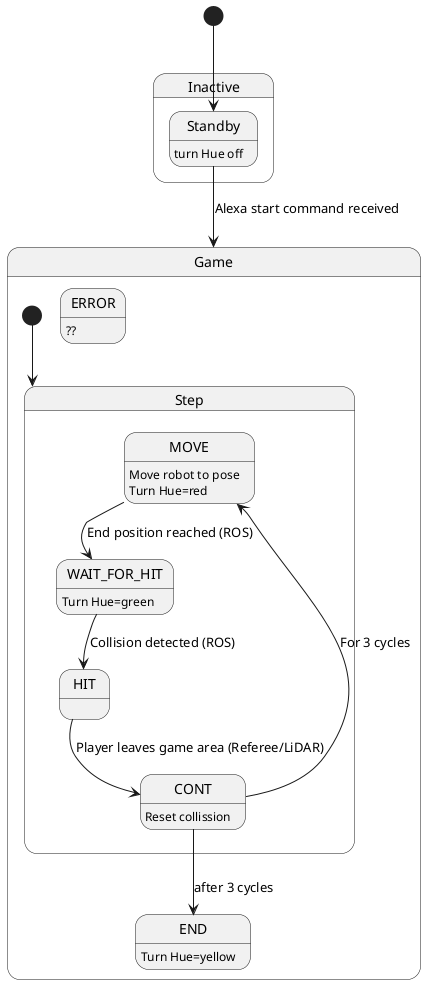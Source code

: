 @startuml statemachine
skinparam monochrome true

state Inactive {
  Standby : turn Hue off
}

[*] --> Standby

state Game {
  state Step {
    MOVE: Move robot to pose
    MOVE: Turn Hue=red

    WAIT_FOR_HIT : Turn Hue=green
    CONT : Reset collission
    HIT --> CONT : Player leaves game area (Referee/LiDAR)

    MOVE --> WAIT_FOR_HIT : End position reached (ROS)
    WAIT_FOR_HIT --> HIT : Collision detected (ROS)
    CONT --> MOVE : For 3 cycles
  }
  END : Turn Hue=yellow
  CONT --> END : after 3 cycles
  [*] --> Step
  Standby --> Game : Alexa start command received

  ERROR : ??
}

@enduml